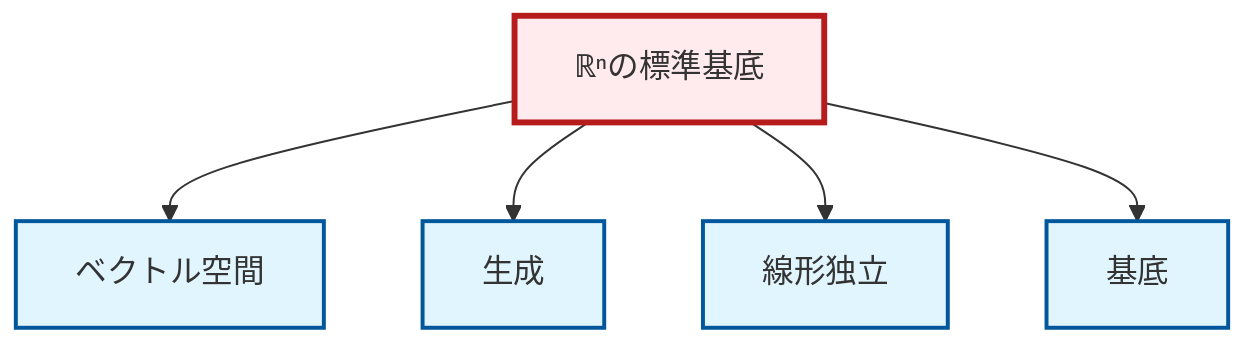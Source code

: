 graph TD
    classDef definition fill:#e1f5fe,stroke:#01579b,stroke-width:2px
    classDef theorem fill:#f3e5f5,stroke:#4a148c,stroke-width:2px
    classDef axiom fill:#fff3e0,stroke:#e65100,stroke-width:2px
    classDef example fill:#e8f5e9,stroke:#1b5e20,stroke-width:2px
    classDef current fill:#ffebee,stroke:#b71c1c,stroke-width:3px
    def-linear-independence["線形独立"]:::definition
    def-vector-space["ベクトル空間"]:::definition
    ex-standard-basis-rn["ℝⁿの標準基底"]:::example
    def-basis["基底"]:::definition
    def-span["生成"]:::definition
    ex-standard-basis-rn --> def-vector-space
    ex-standard-basis-rn --> def-span
    ex-standard-basis-rn --> def-linear-independence
    ex-standard-basis-rn --> def-basis
    class ex-standard-basis-rn current